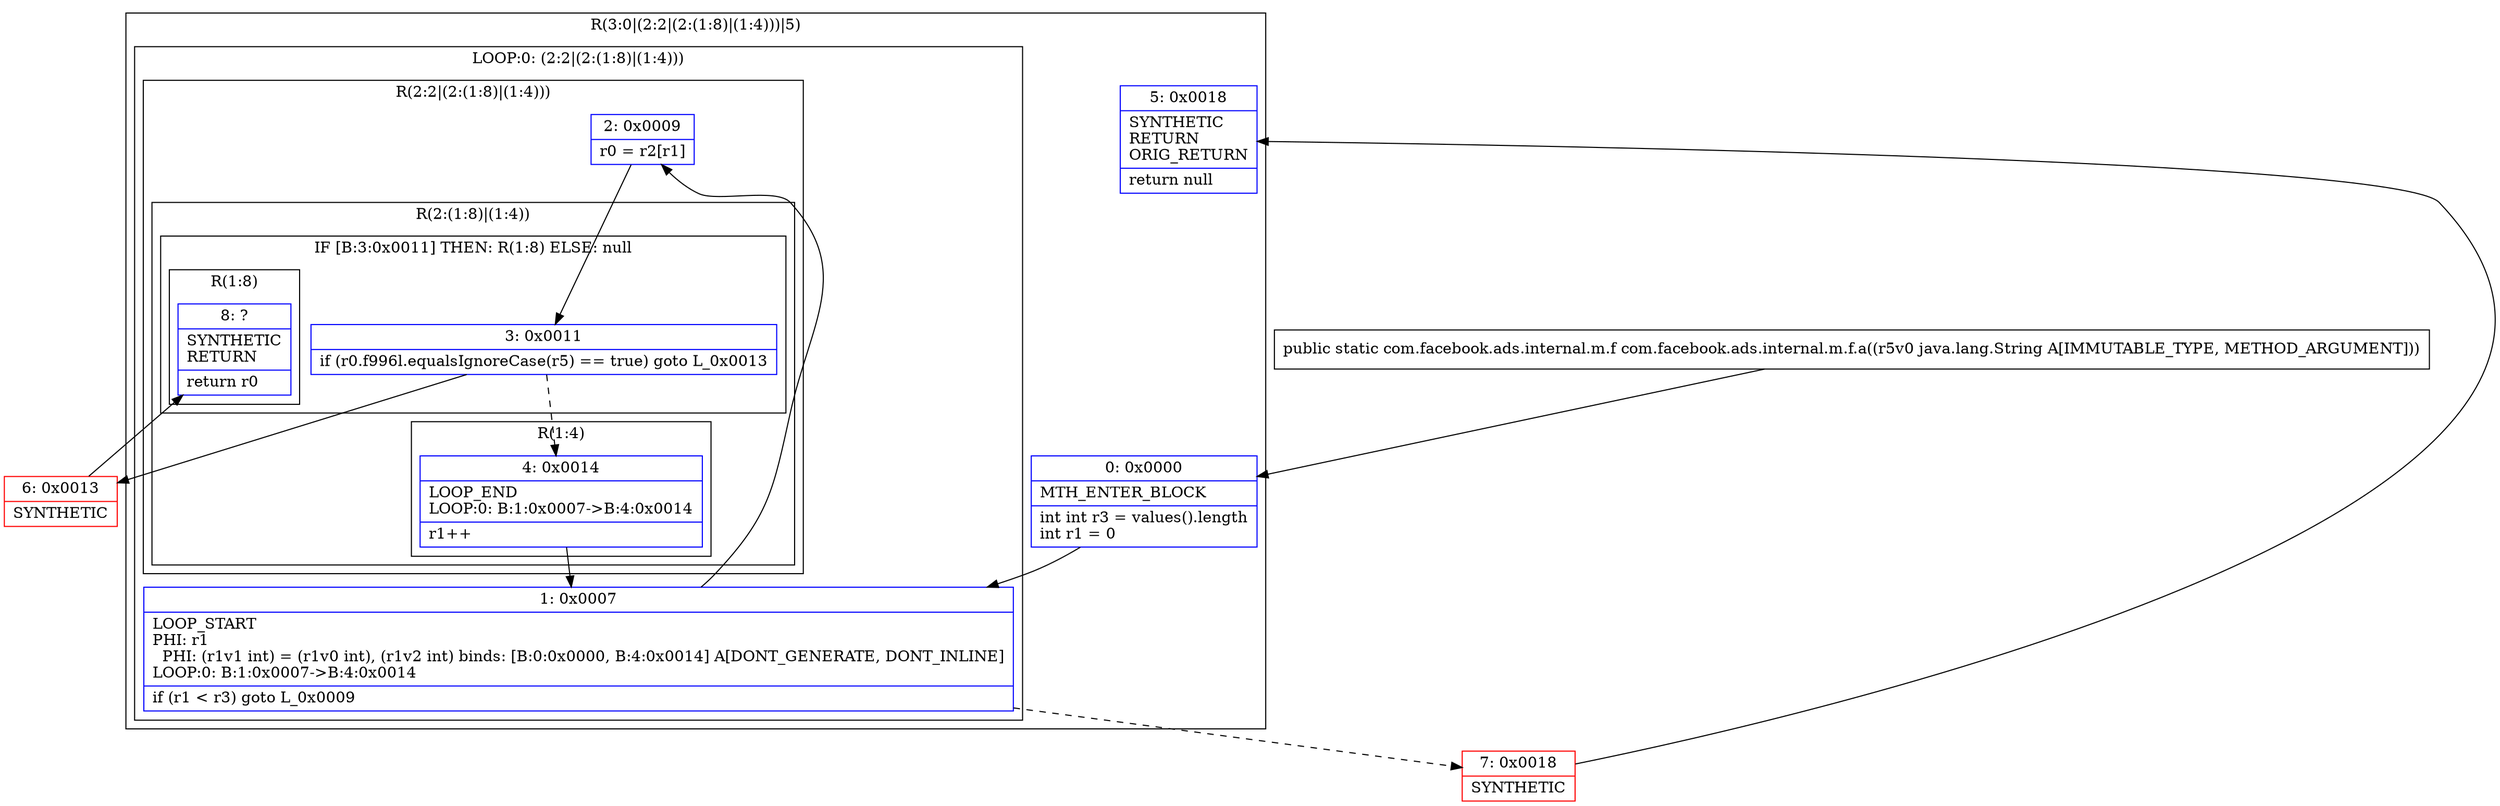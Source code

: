 digraph "CFG forcom.facebook.ads.internal.m.f.a(Ljava\/lang\/String;)Lcom\/facebook\/ads\/internal\/m\/f;" {
subgraph cluster_Region_41693984 {
label = "R(3:0|(2:2|(2:(1:8)|(1:4)))|5)";
node [shape=record,color=blue];
Node_0 [shape=record,label="{0\:\ 0x0000|MTH_ENTER_BLOCK\l|int int r3 = values().length\lint r1 = 0\l}"];
subgraph cluster_LoopRegion_563138067 {
label = "LOOP:0: (2:2|(2:(1:8)|(1:4)))";
node [shape=record,color=blue];
Node_1 [shape=record,label="{1\:\ 0x0007|LOOP_START\lPHI: r1 \l  PHI: (r1v1 int) = (r1v0 int), (r1v2 int) binds: [B:0:0x0000, B:4:0x0014] A[DONT_GENERATE, DONT_INLINE]\lLOOP:0: B:1:0x0007\-\>B:4:0x0014\l|if (r1 \< r3) goto L_0x0009\l}"];
subgraph cluster_Region_1641760302 {
label = "R(2:2|(2:(1:8)|(1:4)))";
node [shape=record,color=blue];
Node_2 [shape=record,label="{2\:\ 0x0009|r0 = r2[r1]\l}"];
subgraph cluster_Region_1181510991 {
label = "R(2:(1:8)|(1:4))";
node [shape=record,color=blue];
subgraph cluster_IfRegion_1952282899 {
label = "IF [B:3:0x0011] THEN: R(1:8) ELSE: null";
node [shape=record,color=blue];
Node_3 [shape=record,label="{3\:\ 0x0011|if (r0.f996l.equalsIgnoreCase(r5) == true) goto L_0x0013\l}"];
subgraph cluster_Region_1931831891 {
label = "R(1:8)";
node [shape=record,color=blue];
Node_8 [shape=record,label="{8\:\ ?|SYNTHETIC\lRETURN\l|return r0\l}"];
}
}
subgraph cluster_Region_1693869036 {
label = "R(1:4)";
node [shape=record,color=blue];
Node_4 [shape=record,label="{4\:\ 0x0014|LOOP_END\lLOOP:0: B:1:0x0007\-\>B:4:0x0014\l|r1++\l}"];
}
}
}
}
Node_5 [shape=record,label="{5\:\ 0x0018|SYNTHETIC\lRETURN\lORIG_RETURN\l|return null\l}"];
}
Node_6 [shape=record,color=red,label="{6\:\ 0x0013|SYNTHETIC\l}"];
Node_7 [shape=record,color=red,label="{7\:\ 0x0018|SYNTHETIC\l}"];
MethodNode[shape=record,label="{public static com.facebook.ads.internal.m.f com.facebook.ads.internal.m.f.a((r5v0 java.lang.String A[IMMUTABLE_TYPE, METHOD_ARGUMENT])) }"];
MethodNode -> Node_0;
Node_0 -> Node_1;
Node_1 -> Node_2;
Node_1 -> Node_7[style=dashed];
Node_2 -> Node_3;
Node_3 -> Node_4[style=dashed];
Node_3 -> Node_6;
Node_4 -> Node_1;
Node_6 -> Node_8;
Node_7 -> Node_5;
}

